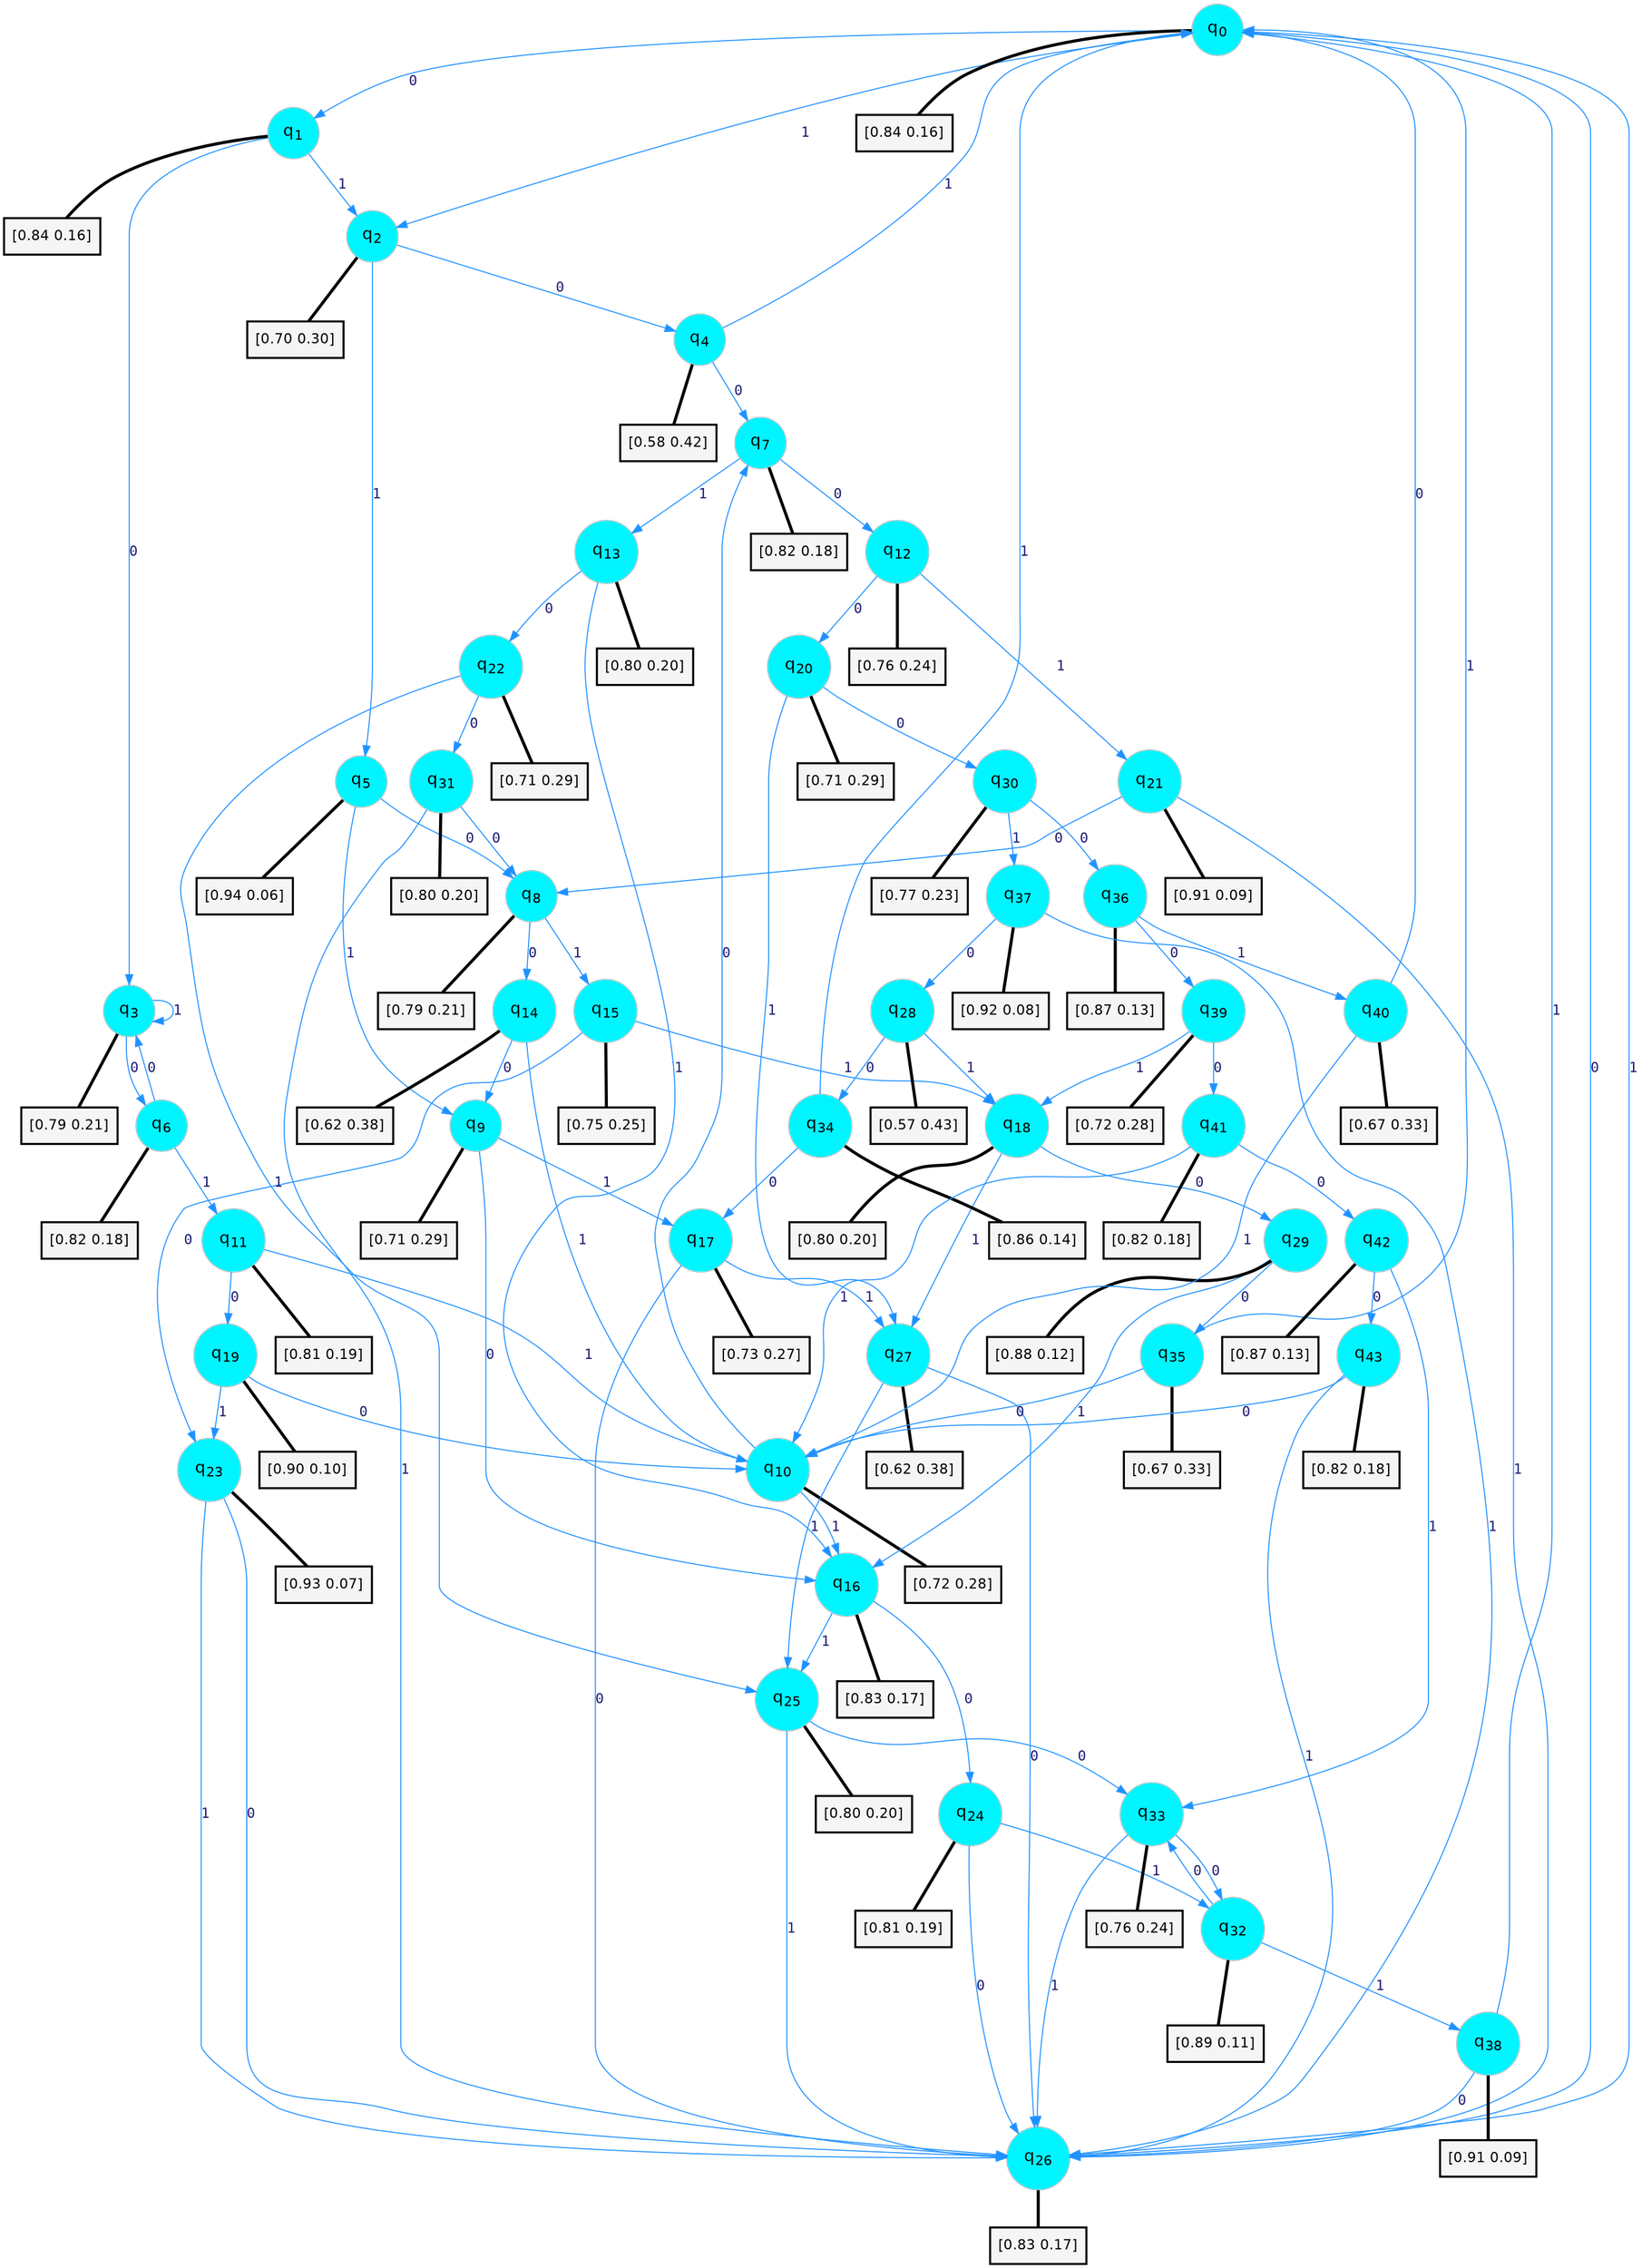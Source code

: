 digraph G {
graph [
bgcolor=transparent, dpi=300, rankdir=TD, size="40,25"];
node [
color=gray, fillcolor=turquoise1, fontcolor=black, fontname=Helvetica, fontsize=16, fontweight=bold, shape=circle, style=filled];
edge [
arrowsize=1, color=dodgerblue1, fontcolor=midnightblue, fontname=courier, fontweight=bold, penwidth=1, style=solid, weight=20];
0[label=<q<SUB>0</SUB>>];
1[label=<q<SUB>1</SUB>>];
2[label=<q<SUB>2</SUB>>];
3[label=<q<SUB>3</SUB>>];
4[label=<q<SUB>4</SUB>>];
5[label=<q<SUB>5</SUB>>];
6[label=<q<SUB>6</SUB>>];
7[label=<q<SUB>7</SUB>>];
8[label=<q<SUB>8</SUB>>];
9[label=<q<SUB>9</SUB>>];
10[label=<q<SUB>10</SUB>>];
11[label=<q<SUB>11</SUB>>];
12[label=<q<SUB>12</SUB>>];
13[label=<q<SUB>13</SUB>>];
14[label=<q<SUB>14</SUB>>];
15[label=<q<SUB>15</SUB>>];
16[label=<q<SUB>16</SUB>>];
17[label=<q<SUB>17</SUB>>];
18[label=<q<SUB>18</SUB>>];
19[label=<q<SUB>19</SUB>>];
20[label=<q<SUB>20</SUB>>];
21[label=<q<SUB>21</SUB>>];
22[label=<q<SUB>22</SUB>>];
23[label=<q<SUB>23</SUB>>];
24[label=<q<SUB>24</SUB>>];
25[label=<q<SUB>25</SUB>>];
26[label=<q<SUB>26</SUB>>];
27[label=<q<SUB>27</SUB>>];
28[label=<q<SUB>28</SUB>>];
29[label=<q<SUB>29</SUB>>];
30[label=<q<SUB>30</SUB>>];
31[label=<q<SUB>31</SUB>>];
32[label=<q<SUB>32</SUB>>];
33[label=<q<SUB>33</SUB>>];
34[label=<q<SUB>34</SUB>>];
35[label=<q<SUB>35</SUB>>];
36[label=<q<SUB>36</SUB>>];
37[label=<q<SUB>37</SUB>>];
38[label=<q<SUB>38</SUB>>];
39[label=<q<SUB>39</SUB>>];
40[label=<q<SUB>40</SUB>>];
41[label=<q<SUB>41</SUB>>];
42[label=<q<SUB>42</SUB>>];
43[label=<q<SUB>43</SUB>>];
44[label="[0.84 0.16]", shape=box,fontcolor=black, fontname=Helvetica, fontsize=14, penwidth=2, fillcolor=whitesmoke,color=black];
45[label="[0.84 0.16]", shape=box,fontcolor=black, fontname=Helvetica, fontsize=14, penwidth=2, fillcolor=whitesmoke,color=black];
46[label="[0.70 0.30]", shape=box,fontcolor=black, fontname=Helvetica, fontsize=14, penwidth=2, fillcolor=whitesmoke,color=black];
47[label="[0.79 0.21]", shape=box,fontcolor=black, fontname=Helvetica, fontsize=14, penwidth=2, fillcolor=whitesmoke,color=black];
48[label="[0.58 0.42]", shape=box,fontcolor=black, fontname=Helvetica, fontsize=14, penwidth=2, fillcolor=whitesmoke,color=black];
49[label="[0.94 0.06]", shape=box,fontcolor=black, fontname=Helvetica, fontsize=14, penwidth=2, fillcolor=whitesmoke,color=black];
50[label="[0.82 0.18]", shape=box,fontcolor=black, fontname=Helvetica, fontsize=14, penwidth=2, fillcolor=whitesmoke,color=black];
51[label="[0.82 0.18]", shape=box,fontcolor=black, fontname=Helvetica, fontsize=14, penwidth=2, fillcolor=whitesmoke,color=black];
52[label="[0.79 0.21]", shape=box,fontcolor=black, fontname=Helvetica, fontsize=14, penwidth=2, fillcolor=whitesmoke,color=black];
53[label="[0.71 0.29]", shape=box,fontcolor=black, fontname=Helvetica, fontsize=14, penwidth=2, fillcolor=whitesmoke,color=black];
54[label="[0.72 0.28]", shape=box,fontcolor=black, fontname=Helvetica, fontsize=14, penwidth=2, fillcolor=whitesmoke,color=black];
55[label="[0.81 0.19]", shape=box,fontcolor=black, fontname=Helvetica, fontsize=14, penwidth=2, fillcolor=whitesmoke,color=black];
56[label="[0.76 0.24]", shape=box,fontcolor=black, fontname=Helvetica, fontsize=14, penwidth=2, fillcolor=whitesmoke,color=black];
57[label="[0.80 0.20]", shape=box,fontcolor=black, fontname=Helvetica, fontsize=14, penwidth=2, fillcolor=whitesmoke,color=black];
58[label="[0.62 0.38]", shape=box,fontcolor=black, fontname=Helvetica, fontsize=14, penwidth=2, fillcolor=whitesmoke,color=black];
59[label="[0.75 0.25]", shape=box,fontcolor=black, fontname=Helvetica, fontsize=14, penwidth=2, fillcolor=whitesmoke,color=black];
60[label="[0.83 0.17]", shape=box,fontcolor=black, fontname=Helvetica, fontsize=14, penwidth=2, fillcolor=whitesmoke,color=black];
61[label="[0.73 0.27]", shape=box,fontcolor=black, fontname=Helvetica, fontsize=14, penwidth=2, fillcolor=whitesmoke,color=black];
62[label="[0.80 0.20]", shape=box,fontcolor=black, fontname=Helvetica, fontsize=14, penwidth=2, fillcolor=whitesmoke,color=black];
63[label="[0.90 0.10]", shape=box,fontcolor=black, fontname=Helvetica, fontsize=14, penwidth=2, fillcolor=whitesmoke,color=black];
64[label="[0.71 0.29]", shape=box,fontcolor=black, fontname=Helvetica, fontsize=14, penwidth=2, fillcolor=whitesmoke,color=black];
65[label="[0.91 0.09]", shape=box,fontcolor=black, fontname=Helvetica, fontsize=14, penwidth=2, fillcolor=whitesmoke,color=black];
66[label="[0.71 0.29]", shape=box,fontcolor=black, fontname=Helvetica, fontsize=14, penwidth=2, fillcolor=whitesmoke,color=black];
67[label="[0.93 0.07]", shape=box,fontcolor=black, fontname=Helvetica, fontsize=14, penwidth=2, fillcolor=whitesmoke,color=black];
68[label="[0.81 0.19]", shape=box,fontcolor=black, fontname=Helvetica, fontsize=14, penwidth=2, fillcolor=whitesmoke,color=black];
69[label="[0.80 0.20]", shape=box,fontcolor=black, fontname=Helvetica, fontsize=14, penwidth=2, fillcolor=whitesmoke,color=black];
70[label="[0.83 0.17]", shape=box,fontcolor=black, fontname=Helvetica, fontsize=14, penwidth=2, fillcolor=whitesmoke,color=black];
71[label="[0.62 0.38]", shape=box,fontcolor=black, fontname=Helvetica, fontsize=14, penwidth=2, fillcolor=whitesmoke,color=black];
72[label="[0.57 0.43]", shape=box,fontcolor=black, fontname=Helvetica, fontsize=14, penwidth=2, fillcolor=whitesmoke,color=black];
73[label="[0.88 0.12]", shape=box,fontcolor=black, fontname=Helvetica, fontsize=14, penwidth=2, fillcolor=whitesmoke,color=black];
74[label="[0.77 0.23]", shape=box,fontcolor=black, fontname=Helvetica, fontsize=14, penwidth=2, fillcolor=whitesmoke,color=black];
75[label="[0.80 0.20]", shape=box,fontcolor=black, fontname=Helvetica, fontsize=14, penwidth=2, fillcolor=whitesmoke,color=black];
76[label="[0.89 0.11]", shape=box,fontcolor=black, fontname=Helvetica, fontsize=14, penwidth=2, fillcolor=whitesmoke,color=black];
77[label="[0.76 0.24]", shape=box,fontcolor=black, fontname=Helvetica, fontsize=14, penwidth=2, fillcolor=whitesmoke,color=black];
78[label="[0.86 0.14]", shape=box,fontcolor=black, fontname=Helvetica, fontsize=14, penwidth=2, fillcolor=whitesmoke,color=black];
79[label="[0.67 0.33]", shape=box,fontcolor=black, fontname=Helvetica, fontsize=14, penwidth=2, fillcolor=whitesmoke,color=black];
80[label="[0.87 0.13]", shape=box,fontcolor=black, fontname=Helvetica, fontsize=14, penwidth=2, fillcolor=whitesmoke,color=black];
81[label="[0.92 0.08]", shape=box,fontcolor=black, fontname=Helvetica, fontsize=14, penwidth=2, fillcolor=whitesmoke,color=black];
82[label="[0.91 0.09]", shape=box,fontcolor=black, fontname=Helvetica, fontsize=14, penwidth=2, fillcolor=whitesmoke,color=black];
83[label="[0.72 0.28]", shape=box,fontcolor=black, fontname=Helvetica, fontsize=14, penwidth=2, fillcolor=whitesmoke,color=black];
84[label="[0.67 0.33]", shape=box,fontcolor=black, fontname=Helvetica, fontsize=14, penwidth=2, fillcolor=whitesmoke,color=black];
85[label="[0.82 0.18]", shape=box,fontcolor=black, fontname=Helvetica, fontsize=14, penwidth=2, fillcolor=whitesmoke,color=black];
86[label="[0.87 0.13]", shape=box,fontcolor=black, fontname=Helvetica, fontsize=14, penwidth=2, fillcolor=whitesmoke,color=black];
87[label="[0.82 0.18]", shape=box,fontcolor=black, fontname=Helvetica, fontsize=14, penwidth=2, fillcolor=whitesmoke,color=black];
0->1 [label=0];
0->2 [label=1];
0->44 [arrowhead=none, penwidth=3,color=black];
1->3 [label=0];
1->2 [label=1];
1->45 [arrowhead=none, penwidth=3,color=black];
2->4 [label=0];
2->5 [label=1];
2->46 [arrowhead=none, penwidth=3,color=black];
3->6 [label=0];
3->3 [label=1];
3->47 [arrowhead=none, penwidth=3,color=black];
4->7 [label=0];
4->0 [label=1];
4->48 [arrowhead=none, penwidth=3,color=black];
5->8 [label=0];
5->9 [label=1];
5->49 [arrowhead=none, penwidth=3,color=black];
6->3 [label=0];
6->11 [label=1];
6->50 [arrowhead=none, penwidth=3,color=black];
7->12 [label=0];
7->13 [label=1];
7->51 [arrowhead=none, penwidth=3,color=black];
8->14 [label=0];
8->15 [label=1];
8->52 [arrowhead=none, penwidth=3,color=black];
9->16 [label=0];
9->17 [label=1];
9->53 [arrowhead=none, penwidth=3,color=black];
10->7 [label=0];
10->16 [label=1];
10->54 [arrowhead=none, penwidth=3,color=black];
11->19 [label=0];
11->10 [label=1];
11->55 [arrowhead=none, penwidth=3,color=black];
12->20 [label=0];
12->21 [label=1];
12->56 [arrowhead=none, penwidth=3,color=black];
13->22 [label=0];
13->16 [label=1];
13->57 [arrowhead=none, penwidth=3,color=black];
14->9 [label=0];
14->10 [label=1];
14->58 [arrowhead=none, penwidth=3,color=black];
15->23 [label=0];
15->18 [label=1];
15->59 [arrowhead=none, penwidth=3,color=black];
16->24 [label=0];
16->25 [label=1];
16->60 [arrowhead=none, penwidth=3,color=black];
17->26 [label=0];
17->27 [label=1];
17->61 [arrowhead=none, penwidth=3,color=black];
18->29 [label=0];
18->27 [label=1];
18->62 [arrowhead=none, penwidth=3,color=black];
19->10 [label=0];
19->23 [label=1];
19->63 [arrowhead=none, penwidth=3,color=black];
20->30 [label=0];
20->27 [label=1];
20->64 [arrowhead=none, penwidth=3,color=black];
21->8 [label=0];
21->26 [label=1];
21->65 [arrowhead=none, penwidth=3,color=black];
22->31 [label=0];
22->25 [label=1];
22->66 [arrowhead=none, penwidth=3,color=black];
23->26 [label=0];
23->26 [label=1];
23->67 [arrowhead=none, penwidth=3,color=black];
24->26 [label=0];
24->32 [label=1];
24->68 [arrowhead=none, penwidth=3,color=black];
25->33 [label=0];
25->26 [label=1];
25->69 [arrowhead=none, penwidth=3,color=black];
26->0 [label=0];
26->0 [label=1];
26->70 [arrowhead=none, penwidth=3,color=black];
27->26 [label=0];
27->25 [label=1];
27->71 [arrowhead=none, penwidth=3,color=black];
28->34 [label=0];
28->18 [label=1];
28->72 [arrowhead=none, penwidth=3,color=black];
29->35 [label=0];
29->16 [label=1];
29->73 [arrowhead=none, penwidth=3,color=black];
30->36 [label=0];
30->37 [label=1];
30->74 [arrowhead=none, penwidth=3,color=black];
31->8 [label=0];
31->26 [label=1];
31->75 [arrowhead=none, penwidth=3,color=black];
32->33 [label=0];
32->38 [label=1];
32->76 [arrowhead=none, penwidth=3,color=black];
33->32 [label=0];
33->26 [label=1];
33->77 [arrowhead=none, penwidth=3,color=black];
34->17 [label=0];
34->0 [label=1];
34->78 [arrowhead=none, penwidth=3,color=black];
35->10 [label=0];
35->0 [label=1];
35->79 [arrowhead=none, penwidth=3,color=black];
36->39 [label=0];
36->40 [label=1];
36->80 [arrowhead=none, penwidth=3,color=black];
37->28 [label=0];
37->26 [label=1];
37->81 [arrowhead=none, penwidth=3,color=black];
38->26 [label=0];
38->0 [label=1];
38->82 [arrowhead=none, penwidth=3,color=black];
39->41 [label=0];
39->18 [label=1];
39->83 [arrowhead=none, penwidth=3,color=black];
40->0 [label=0];
40->10 [label=1];
40->84 [arrowhead=none, penwidth=3,color=black];
41->42 [label=0];
41->10 [label=1];
41->85 [arrowhead=none, penwidth=3,color=black];
42->43 [label=0];
42->33 [label=1];
42->86 [arrowhead=none, penwidth=3,color=black];
43->10 [label=0];
43->26 [label=1];
43->87 [arrowhead=none, penwidth=3,color=black];
}

